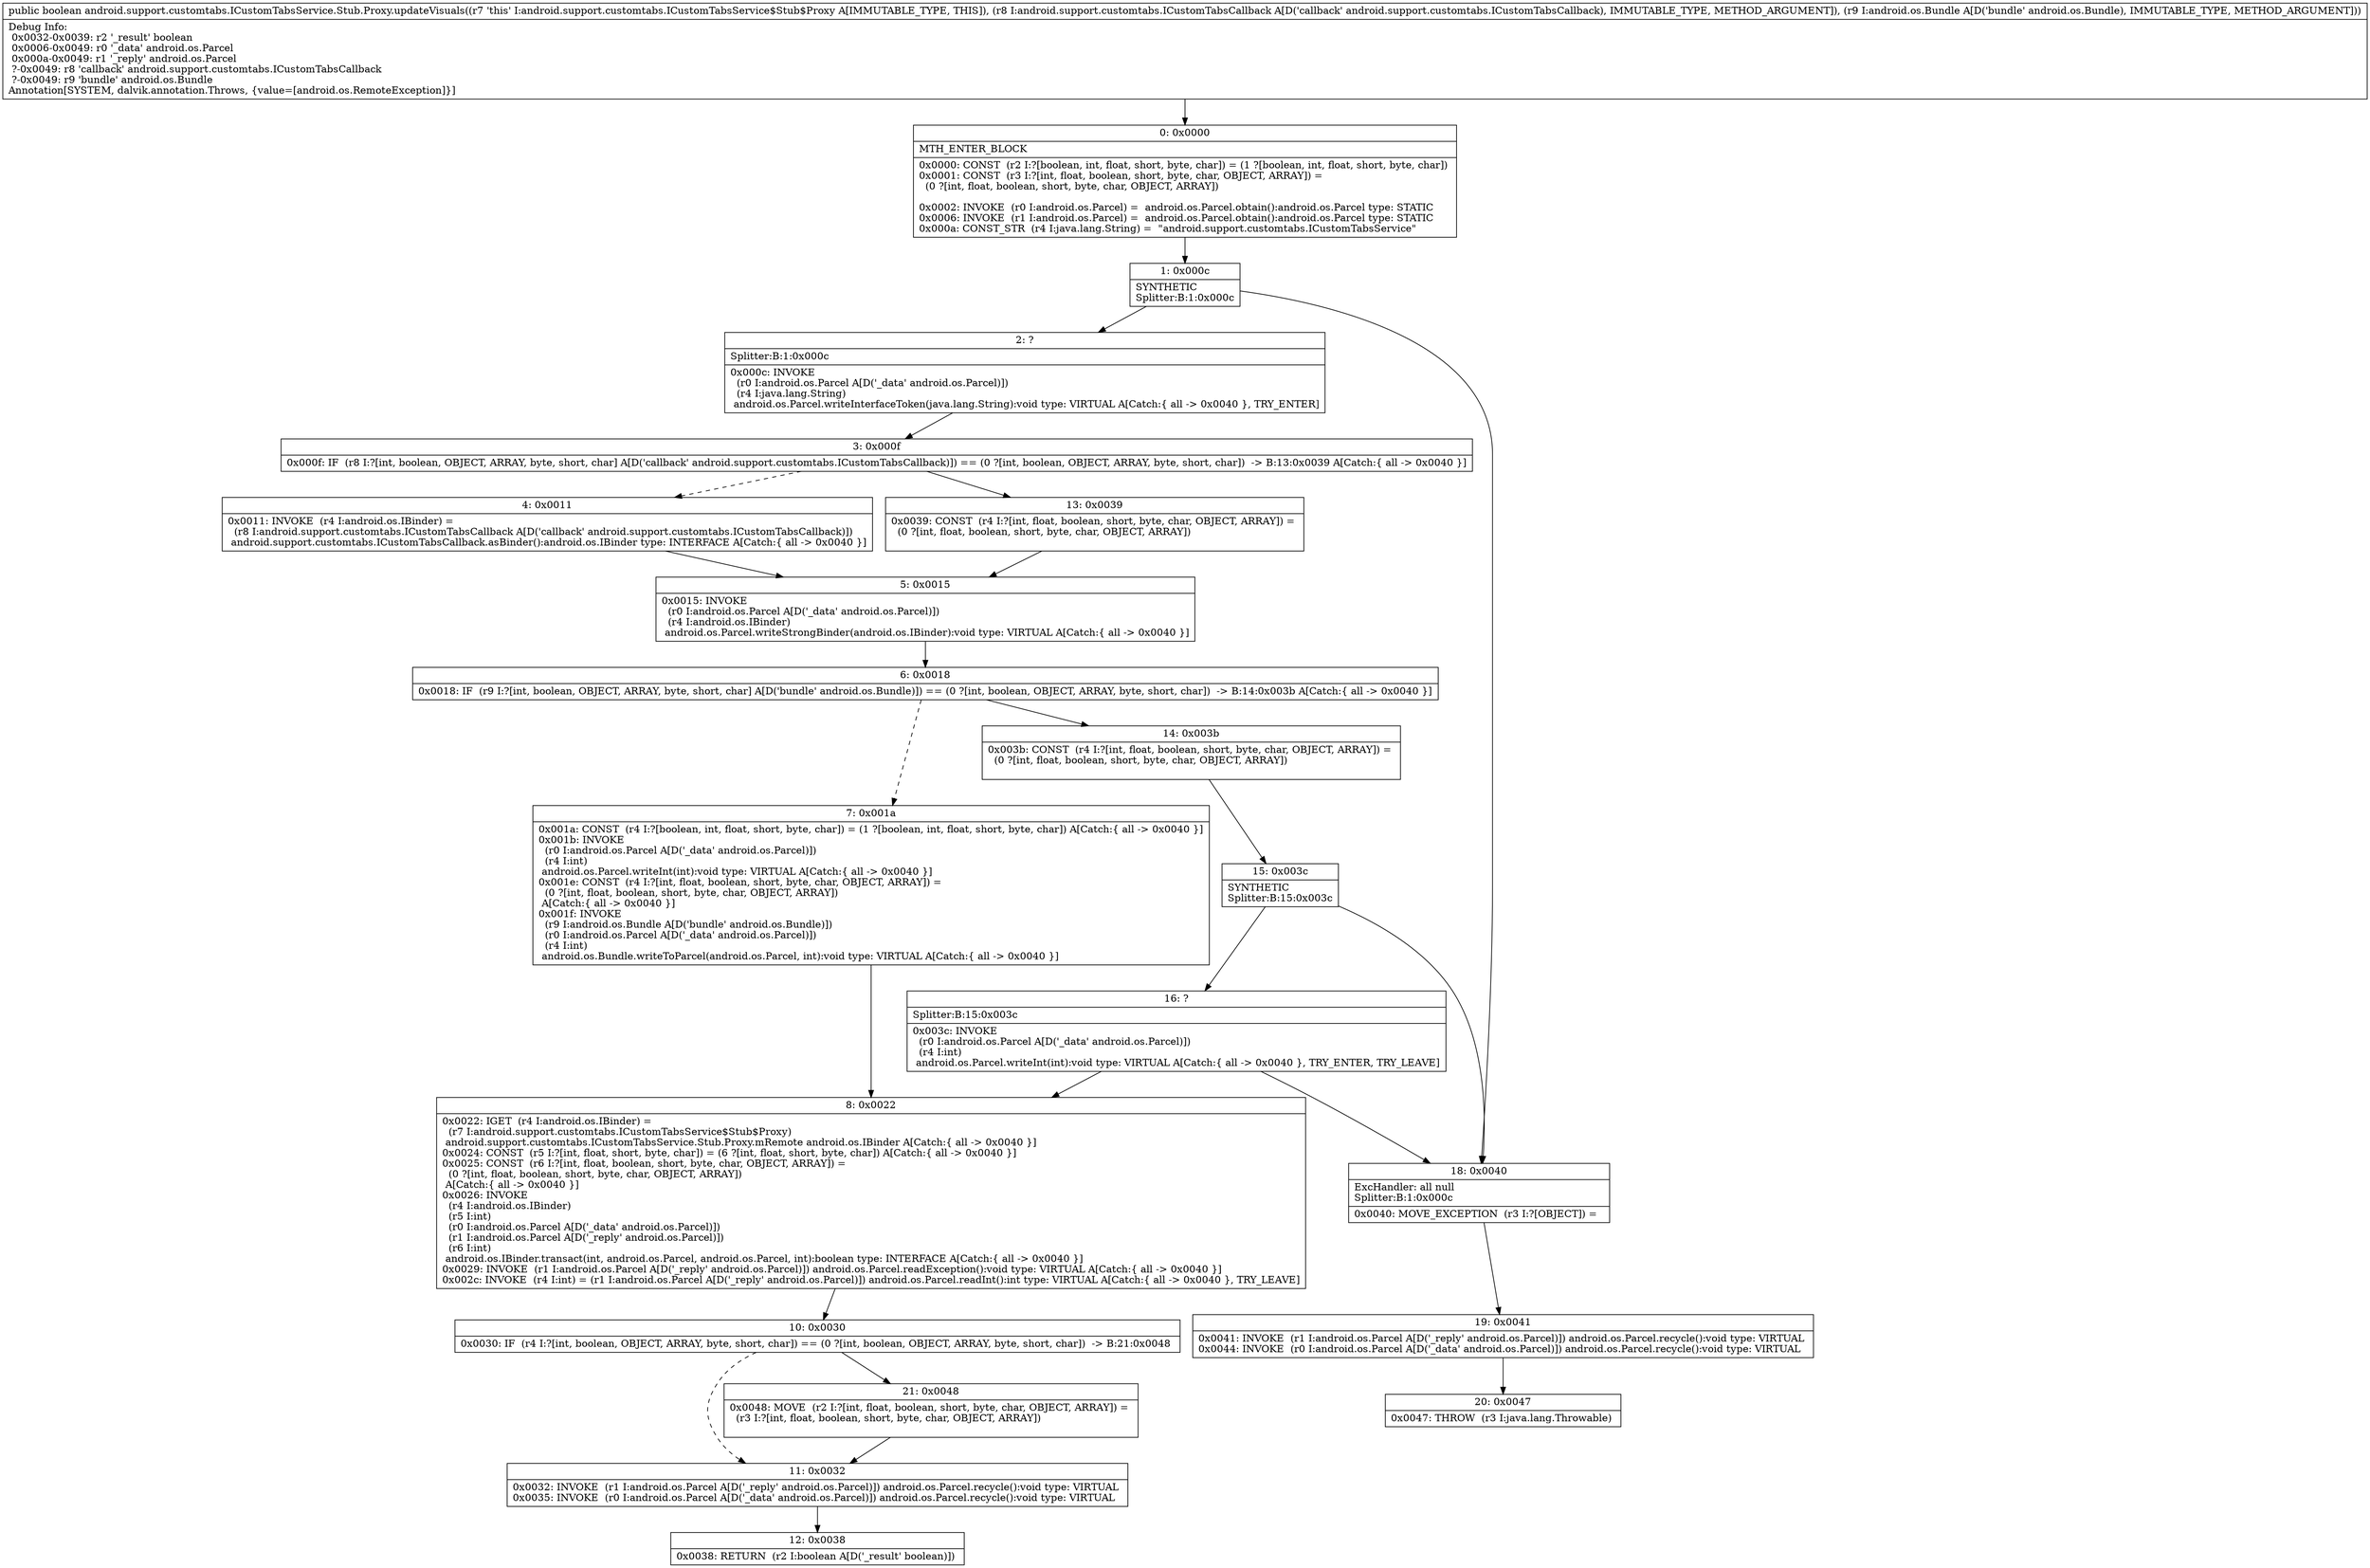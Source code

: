 digraph "CFG forandroid.support.customtabs.ICustomTabsService.Stub.Proxy.updateVisuals(Landroid\/support\/customtabs\/ICustomTabsCallback;Landroid\/os\/Bundle;)Z" {
Node_0 [shape=record,label="{0\:\ 0x0000|MTH_ENTER_BLOCK\l|0x0000: CONST  (r2 I:?[boolean, int, float, short, byte, char]) = (1 ?[boolean, int, float, short, byte, char]) \l0x0001: CONST  (r3 I:?[int, float, boolean, short, byte, char, OBJECT, ARRAY]) = \l  (0 ?[int, float, boolean, short, byte, char, OBJECT, ARRAY])\l \l0x0002: INVOKE  (r0 I:android.os.Parcel) =  android.os.Parcel.obtain():android.os.Parcel type: STATIC \l0x0006: INVOKE  (r1 I:android.os.Parcel) =  android.os.Parcel.obtain():android.os.Parcel type: STATIC \l0x000a: CONST_STR  (r4 I:java.lang.String) =  \"android.support.customtabs.ICustomTabsService\" \l}"];
Node_1 [shape=record,label="{1\:\ 0x000c|SYNTHETIC\lSplitter:B:1:0x000c\l}"];
Node_2 [shape=record,label="{2\:\ ?|Splitter:B:1:0x000c\l|0x000c: INVOKE  \l  (r0 I:android.os.Parcel A[D('_data' android.os.Parcel)])\l  (r4 I:java.lang.String)\l android.os.Parcel.writeInterfaceToken(java.lang.String):void type: VIRTUAL A[Catch:\{ all \-\> 0x0040 \}, TRY_ENTER]\l}"];
Node_3 [shape=record,label="{3\:\ 0x000f|0x000f: IF  (r8 I:?[int, boolean, OBJECT, ARRAY, byte, short, char] A[D('callback' android.support.customtabs.ICustomTabsCallback)]) == (0 ?[int, boolean, OBJECT, ARRAY, byte, short, char])  \-\> B:13:0x0039 A[Catch:\{ all \-\> 0x0040 \}]\l}"];
Node_4 [shape=record,label="{4\:\ 0x0011|0x0011: INVOKE  (r4 I:android.os.IBinder) = \l  (r8 I:android.support.customtabs.ICustomTabsCallback A[D('callback' android.support.customtabs.ICustomTabsCallback)])\l android.support.customtabs.ICustomTabsCallback.asBinder():android.os.IBinder type: INTERFACE A[Catch:\{ all \-\> 0x0040 \}]\l}"];
Node_5 [shape=record,label="{5\:\ 0x0015|0x0015: INVOKE  \l  (r0 I:android.os.Parcel A[D('_data' android.os.Parcel)])\l  (r4 I:android.os.IBinder)\l android.os.Parcel.writeStrongBinder(android.os.IBinder):void type: VIRTUAL A[Catch:\{ all \-\> 0x0040 \}]\l}"];
Node_6 [shape=record,label="{6\:\ 0x0018|0x0018: IF  (r9 I:?[int, boolean, OBJECT, ARRAY, byte, short, char] A[D('bundle' android.os.Bundle)]) == (0 ?[int, boolean, OBJECT, ARRAY, byte, short, char])  \-\> B:14:0x003b A[Catch:\{ all \-\> 0x0040 \}]\l}"];
Node_7 [shape=record,label="{7\:\ 0x001a|0x001a: CONST  (r4 I:?[boolean, int, float, short, byte, char]) = (1 ?[boolean, int, float, short, byte, char]) A[Catch:\{ all \-\> 0x0040 \}]\l0x001b: INVOKE  \l  (r0 I:android.os.Parcel A[D('_data' android.os.Parcel)])\l  (r4 I:int)\l android.os.Parcel.writeInt(int):void type: VIRTUAL A[Catch:\{ all \-\> 0x0040 \}]\l0x001e: CONST  (r4 I:?[int, float, boolean, short, byte, char, OBJECT, ARRAY]) = \l  (0 ?[int, float, boolean, short, byte, char, OBJECT, ARRAY])\l A[Catch:\{ all \-\> 0x0040 \}]\l0x001f: INVOKE  \l  (r9 I:android.os.Bundle A[D('bundle' android.os.Bundle)])\l  (r0 I:android.os.Parcel A[D('_data' android.os.Parcel)])\l  (r4 I:int)\l android.os.Bundle.writeToParcel(android.os.Parcel, int):void type: VIRTUAL A[Catch:\{ all \-\> 0x0040 \}]\l}"];
Node_8 [shape=record,label="{8\:\ 0x0022|0x0022: IGET  (r4 I:android.os.IBinder) = \l  (r7 I:android.support.customtabs.ICustomTabsService$Stub$Proxy)\l android.support.customtabs.ICustomTabsService.Stub.Proxy.mRemote android.os.IBinder A[Catch:\{ all \-\> 0x0040 \}]\l0x0024: CONST  (r5 I:?[int, float, short, byte, char]) = (6 ?[int, float, short, byte, char]) A[Catch:\{ all \-\> 0x0040 \}]\l0x0025: CONST  (r6 I:?[int, float, boolean, short, byte, char, OBJECT, ARRAY]) = \l  (0 ?[int, float, boolean, short, byte, char, OBJECT, ARRAY])\l A[Catch:\{ all \-\> 0x0040 \}]\l0x0026: INVOKE  \l  (r4 I:android.os.IBinder)\l  (r5 I:int)\l  (r0 I:android.os.Parcel A[D('_data' android.os.Parcel)])\l  (r1 I:android.os.Parcel A[D('_reply' android.os.Parcel)])\l  (r6 I:int)\l android.os.IBinder.transact(int, android.os.Parcel, android.os.Parcel, int):boolean type: INTERFACE A[Catch:\{ all \-\> 0x0040 \}]\l0x0029: INVOKE  (r1 I:android.os.Parcel A[D('_reply' android.os.Parcel)]) android.os.Parcel.readException():void type: VIRTUAL A[Catch:\{ all \-\> 0x0040 \}]\l0x002c: INVOKE  (r4 I:int) = (r1 I:android.os.Parcel A[D('_reply' android.os.Parcel)]) android.os.Parcel.readInt():int type: VIRTUAL A[Catch:\{ all \-\> 0x0040 \}, TRY_LEAVE]\l}"];
Node_10 [shape=record,label="{10\:\ 0x0030|0x0030: IF  (r4 I:?[int, boolean, OBJECT, ARRAY, byte, short, char]) == (0 ?[int, boolean, OBJECT, ARRAY, byte, short, char])  \-\> B:21:0x0048 \l}"];
Node_11 [shape=record,label="{11\:\ 0x0032|0x0032: INVOKE  (r1 I:android.os.Parcel A[D('_reply' android.os.Parcel)]) android.os.Parcel.recycle():void type: VIRTUAL \l0x0035: INVOKE  (r0 I:android.os.Parcel A[D('_data' android.os.Parcel)]) android.os.Parcel.recycle():void type: VIRTUAL \l}"];
Node_12 [shape=record,label="{12\:\ 0x0038|0x0038: RETURN  (r2 I:boolean A[D('_result' boolean)]) \l}"];
Node_13 [shape=record,label="{13\:\ 0x0039|0x0039: CONST  (r4 I:?[int, float, boolean, short, byte, char, OBJECT, ARRAY]) = \l  (0 ?[int, float, boolean, short, byte, char, OBJECT, ARRAY])\l \l}"];
Node_14 [shape=record,label="{14\:\ 0x003b|0x003b: CONST  (r4 I:?[int, float, boolean, short, byte, char, OBJECT, ARRAY]) = \l  (0 ?[int, float, boolean, short, byte, char, OBJECT, ARRAY])\l \l}"];
Node_15 [shape=record,label="{15\:\ 0x003c|SYNTHETIC\lSplitter:B:15:0x003c\l}"];
Node_16 [shape=record,label="{16\:\ ?|Splitter:B:15:0x003c\l|0x003c: INVOKE  \l  (r0 I:android.os.Parcel A[D('_data' android.os.Parcel)])\l  (r4 I:int)\l android.os.Parcel.writeInt(int):void type: VIRTUAL A[Catch:\{ all \-\> 0x0040 \}, TRY_ENTER, TRY_LEAVE]\l}"];
Node_18 [shape=record,label="{18\:\ 0x0040|ExcHandler: all null\lSplitter:B:1:0x000c\l|0x0040: MOVE_EXCEPTION  (r3 I:?[OBJECT]) =  \l}"];
Node_19 [shape=record,label="{19\:\ 0x0041|0x0041: INVOKE  (r1 I:android.os.Parcel A[D('_reply' android.os.Parcel)]) android.os.Parcel.recycle():void type: VIRTUAL \l0x0044: INVOKE  (r0 I:android.os.Parcel A[D('_data' android.os.Parcel)]) android.os.Parcel.recycle():void type: VIRTUAL \l}"];
Node_20 [shape=record,label="{20\:\ 0x0047|0x0047: THROW  (r3 I:java.lang.Throwable) \l}"];
Node_21 [shape=record,label="{21\:\ 0x0048|0x0048: MOVE  (r2 I:?[int, float, boolean, short, byte, char, OBJECT, ARRAY]) = \l  (r3 I:?[int, float, boolean, short, byte, char, OBJECT, ARRAY])\l \l}"];
MethodNode[shape=record,label="{public boolean android.support.customtabs.ICustomTabsService.Stub.Proxy.updateVisuals((r7 'this' I:android.support.customtabs.ICustomTabsService$Stub$Proxy A[IMMUTABLE_TYPE, THIS]), (r8 I:android.support.customtabs.ICustomTabsCallback A[D('callback' android.support.customtabs.ICustomTabsCallback), IMMUTABLE_TYPE, METHOD_ARGUMENT]), (r9 I:android.os.Bundle A[D('bundle' android.os.Bundle), IMMUTABLE_TYPE, METHOD_ARGUMENT]))  | Debug Info:\l  0x0032\-0x0039: r2 '_result' boolean\l  0x0006\-0x0049: r0 '_data' android.os.Parcel\l  0x000a\-0x0049: r1 '_reply' android.os.Parcel\l  ?\-0x0049: r8 'callback' android.support.customtabs.ICustomTabsCallback\l  ?\-0x0049: r9 'bundle' android.os.Bundle\lAnnotation[SYSTEM, dalvik.annotation.Throws, \{value=[android.os.RemoteException]\}]\l}"];
MethodNode -> Node_0;
Node_0 -> Node_1;
Node_1 -> Node_2;
Node_1 -> Node_18;
Node_2 -> Node_3;
Node_3 -> Node_4[style=dashed];
Node_3 -> Node_13;
Node_4 -> Node_5;
Node_5 -> Node_6;
Node_6 -> Node_7[style=dashed];
Node_6 -> Node_14;
Node_7 -> Node_8;
Node_8 -> Node_10;
Node_10 -> Node_11[style=dashed];
Node_10 -> Node_21;
Node_11 -> Node_12;
Node_13 -> Node_5;
Node_14 -> Node_15;
Node_15 -> Node_16;
Node_15 -> Node_18;
Node_16 -> Node_18;
Node_16 -> Node_8;
Node_18 -> Node_19;
Node_19 -> Node_20;
Node_21 -> Node_11;
}

